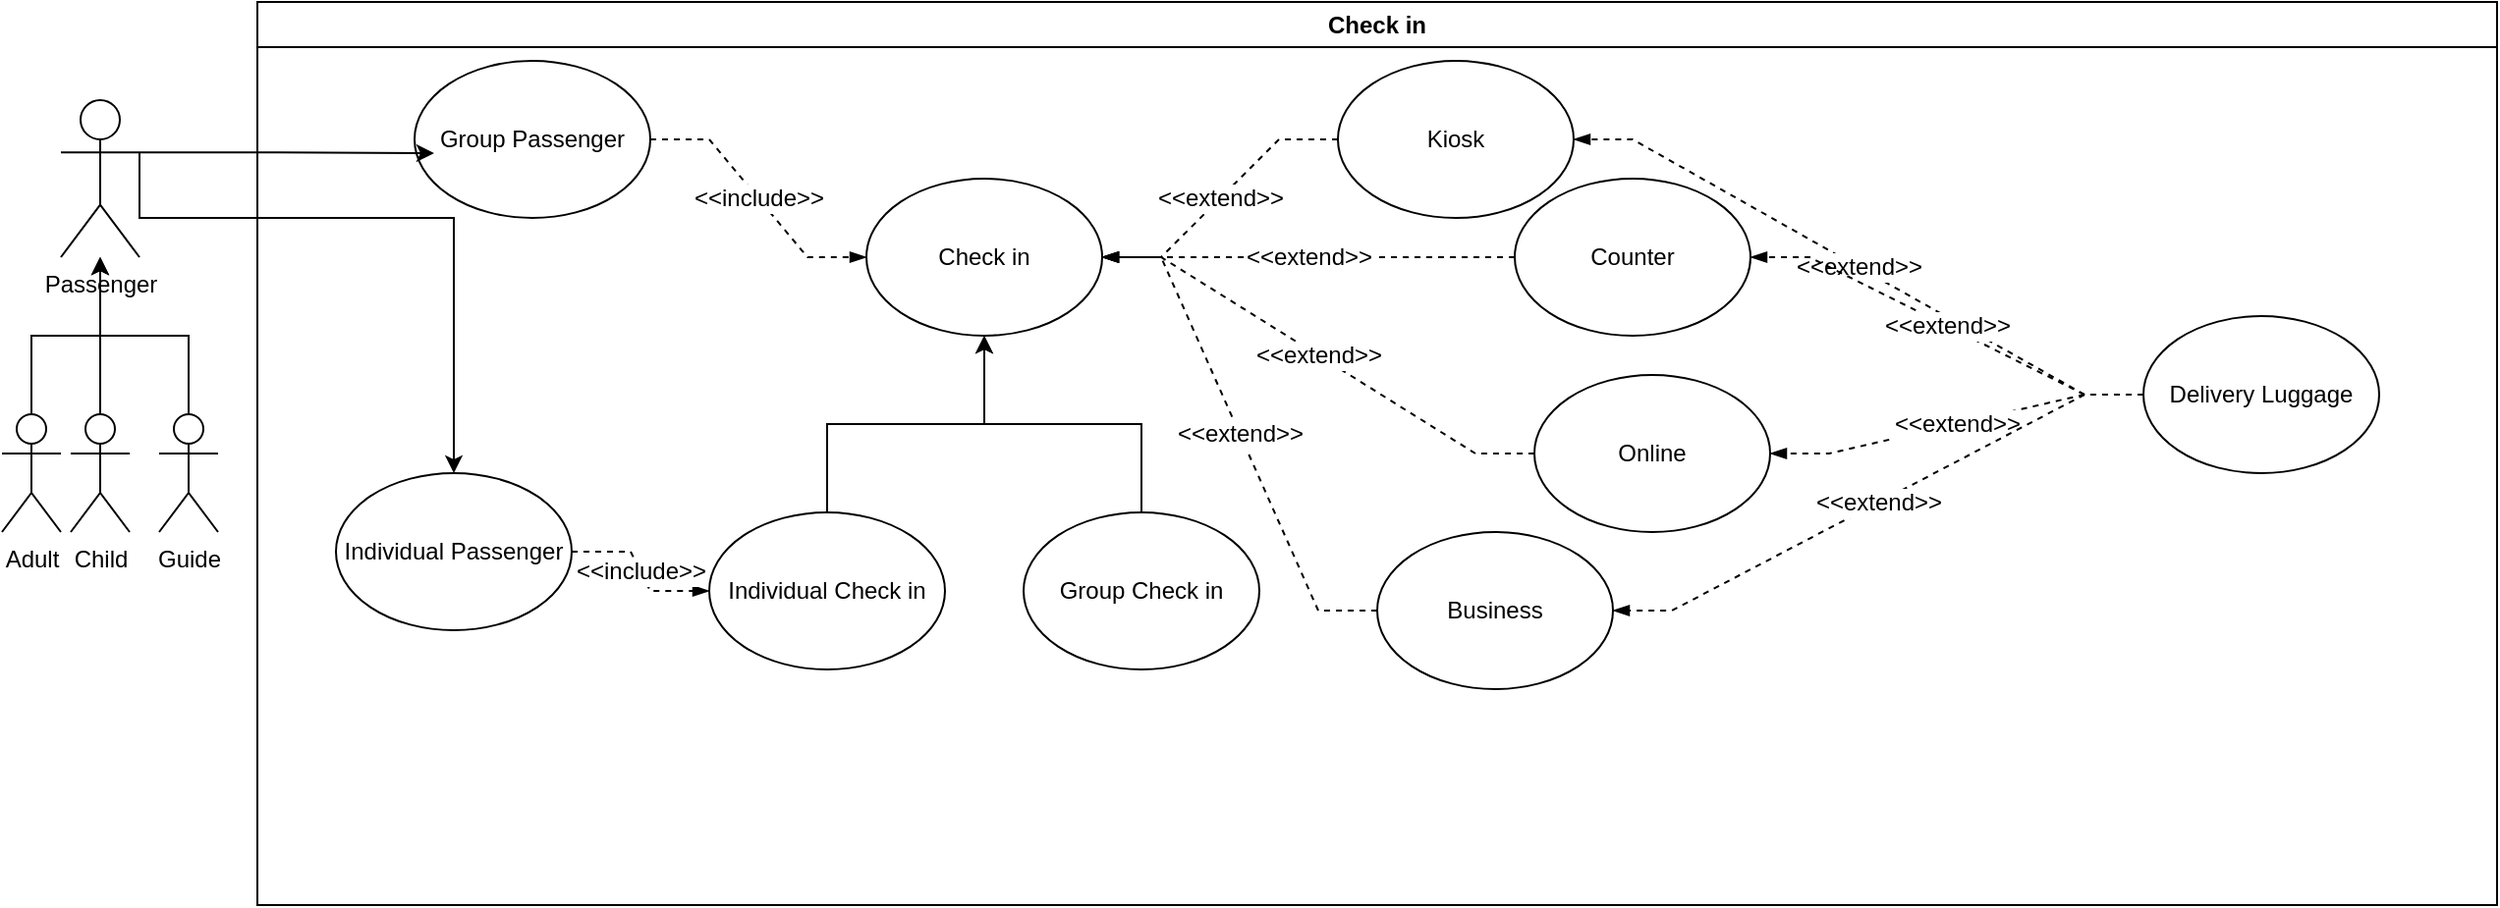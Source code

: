 <mxfile version="24.2.8" type="device">
  <diagram name="Sayfa -1" id="REzDvKzadnzNpZbft6TQ">
    <mxGraphModel dx="1500" dy="757" grid="1" gridSize="10" guides="1" tooltips="1" connect="1" arrows="1" fold="1" page="1" pageScale="1" pageWidth="827" pageHeight="1169" math="0" shadow="0">
      <root>
        <mxCell id="0" />
        <mxCell id="1" parent="0" />
        <mxCell id="ByKMEnLZz2JXS8TFQxfs-1" value="Passenger&lt;div&gt;&lt;br&gt;&lt;/div&gt;" style="shape=umlActor;verticalLabelPosition=bottom;verticalAlign=top;html=1;outlineConnect=0;" vertex="1" parent="1">
          <mxGeometry x="40" y="160" width="40" height="80" as="geometry" />
        </mxCell>
        <mxCell id="ByKMEnLZz2JXS8TFQxfs-18" value="" style="edgeStyle=orthogonalEdgeStyle;rounded=0;orthogonalLoop=1;jettySize=auto;html=1;" edge="1" parent="1" source="ByKMEnLZz2JXS8TFQxfs-10" target="ByKMEnLZz2JXS8TFQxfs-1">
          <mxGeometry relative="1" as="geometry" />
        </mxCell>
        <mxCell id="ByKMEnLZz2JXS8TFQxfs-10" value="Adult" style="shape=umlActor;verticalLabelPosition=bottom;verticalAlign=top;html=1;outlineConnect=0;" vertex="1" parent="1">
          <mxGeometry x="10" y="320" width="30" height="60" as="geometry" />
        </mxCell>
        <mxCell id="ByKMEnLZz2JXS8TFQxfs-21" style="edgeStyle=orthogonalEdgeStyle;rounded=0;orthogonalLoop=1;jettySize=auto;html=1;exitX=0.5;exitY=0;exitDx=0;exitDy=0;exitPerimeter=0;" edge="1" parent="1" source="ByKMEnLZz2JXS8TFQxfs-11" target="ByKMEnLZz2JXS8TFQxfs-1">
          <mxGeometry relative="1" as="geometry" />
        </mxCell>
        <mxCell id="ByKMEnLZz2JXS8TFQxfs-11" value="Guide" style="shape=umlActor;verticalLabelPosition=bottom;verticalAlign=top;html=1;outlineConnect=0;" vertex="1" parent="1">
          <mxGeometry x="90" y="320" width="30" height="60" as="geometry" />
        </mxCell>
        <mxCell id="ByKMEnLZz2JXS8TFQxfs-19" style="edgeStyle=orthogonalEdgeStyle;rounded=0;orthogonalLoop=1;jettySize=auto;html=1;exitX=0.5;exitY=0;exitDx=0;exitDy=0;exitPerimeter=0;" edge="1" parent="1" source="ByKMEnLZz2JXS8TFQxfs-12">
          <mxGeometry relative="1" as="geometry">
            <mxPoint x="60" y="240" as="targetPoint" />
          </mxGeometry>
        </mxCell>
        <mxCell id="ByKMEnLZz2JXS8TFQxfs-12" value="Child" style="shape=umlActor;verticalLabelPosition=bottom;verticalAlign=top;html=1;outlineConnect=0;" vertex="1" parent="1">
          <mxGeometry x="45" y="320" width="30" height="60" as="geometry" />
        </mxCell>
        <mxCell id="ByKMEnLZz2JXS8TFQxfs-13" value="Check in" style="swimlane;whiteSpace=wrap;html=1;" vertex="1" parent="1">
          <mxGeometry x="140" y="110" width="1140" height="460" as="geometry" />
        </mxCell>
        <mxCell id="ByKMEnLZz2JXS8TFQxfs-14" value="Check in" style="ellipse;whiteSpace=wrap;html=1;" vertex="1" parent="ByKMEnLZz2JXS8TFQxfs-13">
          <mxGeometry x="310" y="90" width="120" height="80" as="geometry" />
        </mxCell>
        <mxCell id="ByKMEnLZz2JXS8TFQxfs-25" style="edgeStyle=orthogonalEdgeStyle;rounded=0;orthogonalLoop=1;jettySize=auto;html=1;exitX=0.5;exitY=0;exitDx=0;exitDy=0;entryX=0.5;entryY=1;entryDx=0;entryDy=0;" edge="1" parent="ByKMEnLZz2JXS8TFQxfs-13" source="ByKMEnLZz2JXS8TFQxfs-23" target="ByKMEnLZz2JXS8TFQxfs-14">
          <mxGeometry relative="1" as="geometry" />
        </mxCell>
        <mxCell id="ByKMEnLZz2JXS8TFQxfs-23" value="Individual Check in" style="ellipse;whiteSpace=wrap;html=1;" vertex="1" parent="ByKMEnLZz2JXS8TFQxfs-13">
          <mxGeometry x="230" y="260" width="120" height="80" as="geometry" />
        </mxCell>
        <mxCell id="ByKMEnLZz2JXS8TFQxfs-26" style="edgeStyle=orthogonalEdgeStyle;rounded=0;orthogonalLoop=1;jettySize=auto;html=1;exitX=0.5;exitY=0;exitDx=0;exitDy=0;entryX=0.5;entryY=1;entryDx=0;entryDy=0;" edge="1" parent="ByKMEnLZz2JXS8TFQxfs-13" source="ByKMEnLZz2JXS8TFQxfs-22" target="ByKMEnLZz2JXS8TFQxfs-14">
          <mxGeometry relative="1" as="geometry" />
        </mxCell>
        <mxCell id="ByKMEnLZz2JXS8TFQxfs-22" value="Group Check in" style="ellipse;whiteSpace=wrap;html=1;" vertex="1" parent="ByKMEnLZz2JXS8TFQxfs-13">
          <mxGeometry x="390" y="260" width="120" height="80" as="geometry" />
        </mxCell>
        <mxCell id="ByKMEnLZz2JXS8TFQxfs-28" value="Individual Passenger" style="ellipse;whiteSpace=wrap;html=1;" vertex="1" parent="ByKMEnLZz2JXS8TFQxfs-13">
          <mxGeometry x="40" y="240" width="120" height="80" as="geometry" />
        </mxCell>
        <mxCell id="ByKMEnLZz2JXS8TFQxfs-27" value="Group Passenger" style="ellipse;whiteSpace=wrap;html=1;" vertex="1" parent="ByKMEnLZz2JXS8TFQxfs-13">
          <mxGeometry x="80" y="30" width="120" height="80" as="geometry" />
        </mxCell>
        <mxCell id="ByKMEnLZz2JXS8TFQxfs-37" value="Kiosk" style="ellipse;whiteSpace=wrap;html=1;" vertex="1" parent="ByKMEnLZz2JXS8TFQxfs-13">
          <mxGeometry x="550" y="30" width="120" height="80" as="geometry" />
        </mxCell>
        <mxCell id="ByKMEnLZz2JXS8TFQxfs-36" value="Counter" style="ellipse;whiteSpace=wrap;html=1;" vertex="1" parent="ByKMEnLZz2JXS8TFQxfs-13">
          <mxGeometry x="640" y="90" width="120" height="80" as="geometry" />
        </mxCell>
        <mxCell id="ByKMEnLZz2JXS8TFQxfs-38" value="Online" style="ellipse;whiteSpace=wrap;html=1;" vertex="1" parent="ByKMEnLZz2JXS8TFQxfs-13">
          <mxGeometry x="650" y="190" width="120" height="80" as="geometry" />
        </mxCell>
        <mxCell id="ByKMEnLZz2JXS8TFQxfs-39" value="Business" style="ellipse;whiteSpace=wrap;html=1;" vertex="1" parent="ByKMEnLZz2JXS8TFQxfs-13">
          <mxGeometry x="570" y="270" width="120" height="80" as="geometry" />
        </mxCell>
        <mxCell id="ByKMEnLZz2JXS8TFQxfs-53" value="&amp;lt;&amp;lt;extend&amp;gt;&amp;gt;" style="edgeStyle=entityRelationEdgeStyle;fontSize=12;html=1;endArrow=blockThin;endFill=1;startArrow=none;rounded=0;startFill=0;dashed=1;exitX=0;exitY=0.5;exitDx=0;exitDy=0;entryX=1;entryY=0.5;entryDx=0;entryDy=0;" edge="1" parent="ByKMEnLZz2JXS8TFQxfs-13" source="ByKMEnLZz2JXS8TFQxfs-37" target="ByKMEnLZz2JXS8TFQxfs-14">
          <mxGeometry width="60" height="60" relative="1" as="geometry">
            <mxPoint x="290" y="290" as="sourcePoint" />
            <mxPoint x="440" y="50" as="targetPoint" />
            <Array as="points">
              <mxPoint x="520" y="130" />
              <mxPoint x="510" y="110" />
              <mxPoint x="330" y="250" />
              <mxPoint x="490" y="110" />
              <mxPoint x="400" y="230" />
            </Array>
          </mxGeometry>
        </mxCell>
        <mxCell id="ByKMEnLZz2JXS8TFQxfs-52" value="" style="edgeStyle=entityRelationEdgeStyle;fontSize=12;html=1;endArrow=blockThin;endFill=1;startArrow=none;rounded=0;startFill=0;dashed=1;exitX=1;exitY=0.5;exitDx=0;exitDy=0;entryX=1;entryY=0.5;entryDx=0;entryDy=0;" edge="1" parent="ByKMEnLZz2JXS8TFQxfs-13" source="ByKMEnLZz2JXS8TFQxfs-14" target="ByKMEnLZz2JXS8TFQxfs-14">
          <mxGeometry width="60" height="60" relative="1" as="geometry">
            <mxPoint x="290" y="290" as="sourcePoint" />
            <mxPoint x="470" y="160" as="targetPoint" />
          </mxGeometry>
        </mxCell>
        <mxCell id="ByKMEnLZz2JXS8TFQxfs-51" value="&amp;lt;&amp;lt;extend&amp;gt;&amp;gt;" style="edgeStyle=entityRelationEdgeStyle;fontSize=12;html=1;endArrow=blockThin;endFill=1;startArrow=none;rounded=0;startFill=0;dashed=1;exitX=0;exitY=0.5;exitDx=0;exitDy=0;entryX=1;entryY=0.5;entryDx=0;entryDy=0;" edge="1" parent="ByKMEnLZz2JXS8TFQxfs-13" source="ByKMEnLZz2JXS8TFQxfs-36" target="ByKMEnLZz2JXS8TFQxfs-14">
          <mxGeometry width="60" height="60" relative="1" as="geometry">
            <mxPoint x="490" y="170" as="sourcePoint" />
            <mxPoint x="550" y="180" as="targetPoint" />
          </mxGeometry>
        </mxCell>
        <mxCell id="ByKMEnLZz2JXS8TFQxfs-50" value="&amp;lt;&amp;lt;extend&amp;gt;&amp;gt;" style="edgeStyle=entityRelationEdgeStyle;fontSize=12;html=1;endArrow=blockThin;endFill=1;startArrow=none;rounded=0;startFill=0;dashed=1;exitX=0;exitY=0.5;exitDx=0;exitDy=0;entryX=1;entryY=0.5;entryDx=0;entryDy=0;" edge="1" parent="ByKMEnLZz2JXS8TFQxfs-13" source="ByKMEnLZz2JXS8TFQxfs-38" target="ByKMEnLZz2JXS8TFQxfs-14">
          <mxGeometry width="60" height="60" relative="1" as="geometry">
            <mxPoint x="537" y="280" as="sourcePoint" />
            <mxPoint x="677" y="460" as="targetPoint" />
          </mxGeometry>
        </mxCell>
        <mxCell id="ByKMEnLZz2JXS8TFQxfs-54" value="&amp;lt;&amp;lt;extend&amp;gt;&amp;gt;" style="edgeStyle=entityRelationEdgeStyle;fontSize=12;html=1;endArrow=blockThin;endFill=1;startArrow=none;rounded=0;startFill=0;dashed=1;entryX=1;entryY=0.5;entryDx=0;entryDy=0;exitX=0;exitY=0.5;exitDx=0;exitDy=0;" edge="1" parent="ByKMEnLZz2JXS8TFQxfs-13" source="ByKMEnLZz2JXS8TFQxfs-39" target="ByKMEnLZz2JXS8TFQxfs-14">
          <mxGeometry width="60" height="60" relative="1" as="geometry">
            <mxPoint x="290" y="290" as="sourcePoint" />
            <mxPoint x="350" y="230" as="targetPoint" />
          </mxGeometry>
        </mxCell>
        <mxCell id="ByKMEnLZz2JXS8TFQxfs-55" value="Delivery Luggage" style="ellipse;whiteSpace=wrap;html=1;" vertex="1" parent="ByKMEnLZz2JXS8TFQxfs-13">
          <mxGeometry x="960" y="160" width="120" height="80" as="geometry" />
        </mxCell>
        <mxCell id="ByKMEnLZz2JXS8TFQxfs-60" value="&amp;lt;&amp;lt;extend&amp;gt;&amp;gt;" style="edgeStyle=entityRelationEdgeStyle;fontSize=12;html=1;endArrow=blockThin;endFill=1;startArrow=none;rounded=0;startFill=0;dashed=1;entryX=1;entryY=0.5;entryDx=0;entryDy=0;exitX=0;exitY=0.5;exitDx=0;exitDy=0;" edge="1" parent="ByKMEnLZz2JXS8TFQxfs-13" source="ByKMEnLZz2JXS8TFQxfs-55" target="ByKMEnLZz2JXS8TFQxfs-37">
          <mxGeometry width="60" height="60" relative="1" as="geometry">
            <mxPoint x="910" y="260" as="sourcePoint" />
            <mxPoint x="810" y="40" as="targetPoint" />
            <Array as="points">
              <mxPoint x="990" y="60" />
            </Array>
          </mxGeometry>
        </mxCell>
        <mxCell id="ByKMEnLZz2JXS8TFQxfs-59" value="&amp;lt;&amp;lt;extend&amp;gt;&amp;gt;" style="edgeStyle=entityRelationEdgeStyle;fontSize=12;html=1;endArrow=blockThin;endFill=1;startArrow=none;rounded=0;startFill=0;dashed=1;entryX=1;entryY=0.5;entryDx=0;entryDy=0;exitX=0;exitY=0.5;exitDx=0;exitDy=0;" edge="1" parent="ByKMEnLZz2JXS8TFQxfs-13" source="ByKMEnLZz2JXS8TFQxfs-55" target="ByKMEnLZz2JXS8TFQxfs-36">
          <mxGeometry width="60" height="60" relative="1" as="geometry">
            <mxPoint x="780" y="290" as="sourcePoint" />
            <mxPoint x="840" y="230" as="targetPoint" />
          </mxGeometry>
        </mxCell>
        <mxCell id="ByKMEnLZz2JXS8TFQxfs-58" value="&amp;lt;&amp;lt;extend&amp;gt;&amp;gt;" style="edgeStyle=entityRelationEdgeStyle;fontSize=12;html=1;endArrow=blockThin;endFill=1;startArrow=none;rounded=0;startFill=0;dashed=1;exitX=0;exitY=0.5;exitDx=0;exitDy=0;" edge="1" parent="ByKMEnLZz2JXS8TFQxfs-13" source="ByKMEnLZz2JXS8TFQxfs-55" target="ByKMEnLZz2JXS8TFQxfs-38">
          <mxGeometry width="60" height="60" relative="1" as="geometry">
            <mxPoint x="780" y="290" as="sourcePoint" />
            <mxPoint x="840" y="230" as="targetPoint" />
          </mxGeometry>
        </mxCell>
        <mxCell id="ByKMEnLZz2JXS8TFQxfs-57" value="&amp;lt;&amp;lt;extend&amp;gt;&amp;gt;" style="edgeStyle=entityRelationEdgeStyle;fontSize=12;html=1;endArrow=blockThin;endFill=1;startArrow=none;rounded=0;startFill=0;dashed=1;exitX=0;exitY=0.5;exitDx=0;exitDy=0;entryX=1;entryY=0.5;entryDx=0;entryDy=0;" edge="1" parent="ByKMEnLZz2JXS8TFQxfs-13" source="ByKMEnLZz2JXS8TFQxfs-55" target="ByKMEnLZz2JXS8TFQxfs-39">
          <mxGeometry width="60" height="60" relative="1" as="geometry">
            <mxPoint x="780" y="290" as="sourcePoint" />
            <mxPoint x="840" y="230" as="targetPoint" />
          </mxGeometry>
        </mxCell>
        <mxCell id="ByKMEnLZz2JXS8TFQxfs-62" value="&amp;lt;&amp;lt;include&amp;gt;&amp;gt;" style="edgeStyle=entityRelationEdgeStyle;fontSize=12;html=1;endArrow=blockThin;endFill=1;startArrow=none;rounded=0;startFill=0;dashed=1;entryX=0;entryY=0.5;entryDx=0;entryDy=0;" edge="1" parent="ByKMEnLZz2JXS8TFQxfs-13" source="ByKMEnLZz2JXS8TFQxfs-27" target="ByKMEnLZz2JXS8TFQxfs-14">
          <mxGeometry width="60" height="60" relative="1" as="geometry">
            <mxPoint x="440" y="290" as="sourcePoint" />
            <mxPoint x="500" y="230" as="targetPoint" />
          </mxGeometry>
        </mxCell>
        <mxCell id="ByKMEnLZz2JXS8TFQxfs-61" value="&amp;lt;&amp;lt;include&amp;gt;&amp;gt;" style="edgeStyle=entityRelationEdgeStyle;fontSize=12;html=1;endArrow=blockThin;endFill=1;startArrow=none;rounded=0;startFill=0;dashed=1;entryX=0;entryY=0.5;entryDx=0;entryDy=0;exitX=1;exitY=0.5;exitDx=0;exitDy=0;" edge="1" parent="ByKMEnLZz2JXS8TFQxfs-13" source="ByKMEnLZz2JXS8TFQxfs-28" target="ByKMEnLZz2JXS8TFQxfs-23">
          <mxGeometry width="60" height="60" relative="1" as="geometry">
            <mxPoint x="440" y="290" as="sourcePoint" />
            <mxPoint x="500" y="230" as="targetPoint" />
          </mxGeometry>
        </mxCell>
        <mxCell id="ByKMEnLZz2JXS8TFQxfs-29" style="edgeStyle=orthogonalEdgeStyle;rounded=0;orthogonalLoop=1;jettySize=auto;html=1;exitX=1;exitY=0.333;exitDx=0;exitDy=0;exitPerimeter=0;" edge="1" parent="1" source="ByKMEnLZz2JXS8TFQxfs-1">
          <mxGeometry relative="1" as="geometry">
            <mxPoint x="70" y="184.377" as="sourcePoint" />
            <mxPoint x="240" y="349.998" as="targetPoint" />
            <Array as="points">
              <mxPoint x="80" y="220" />
              <mxPoint x="240" y="220" />
            </Array>
          </mxGeometry>
        </mxCell>
        <mxCell id="ByKMEnLZz2JXS8TFQxfs-33" style="edgeStyle=orthogonalEdgeStyle;rounded=0;orthogonalLoop=1;jettySize=auto;html=1;exitX=1;exitY=0.333;exitDx=0;exitDy=0;exitPerimeter=0;entryX=0.083;entryY=0.588;entryDx=0;entryDy=0;entryPerimeter=0;" edge="1" parent="1" source="ByKMEnLZz2JXS8TFQxfs-1" target="ByKMEnLZz2JXS8TFQxfs-27">
          <mxGeometry relative="1" as="geometry" />
        </mxCell>
      </root>
    </mxGraphModel>
  </diagram>
</mxfile>
